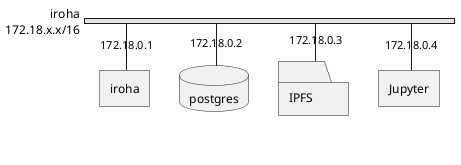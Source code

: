 @startuml
skinparam monochrome true

' title Docker Network Topology
nwdiag {
  network iroha {
      address = "172.18.x.x/16"

      iroha [address = "172.18.0.1"];
      postgres [address = "172.18.0.2", shape = database];
      IPFS [address = "172.18.0.3", shape = folder];
      Jupyter [address = "172.18.0.4"];
  }
}
@enduml
